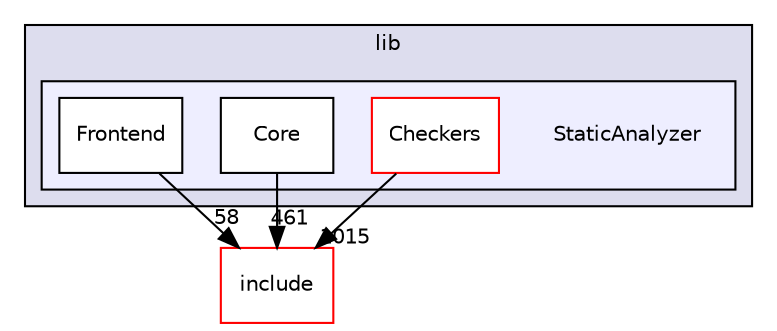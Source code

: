 digraph "lib/StaticAnalyzer" {
  bgcolor=transparent;
  compound=true
  node [ fontsize="10", fontname="Helvetica"];
  edge [ labelfontsize="10", labelfontname="Helvetica"];
  subgraph clusterdir_97aefd0d527b934f1d99a682da8fe6a9 {
    graph [ bgcolor="#ddddee", pencolor="black", label="lib" fontname="Helvetica", fontsize="10", URL="dir_97aefd0d527b934f1d99a682da8fe6a9.html"]
  subgraph clusterdir_5323669f7aaa7f9ff43db9a3c9e1bf2d {
    graph [ bgcolor="#eeeeff", pencolor="black", label="" URL="dir_5323669f7aaa7f9ff43db9a3c9e1bf2d.html"];
    dir_5323669f7aaa7f9ff43db9a3c9e1bf2d [shape=plaintext label="StaticAnalyzer"];
    dir_98a0d9a5a3820cce728a787f3e823141 [shape=box label="Checkers" color="red" fillcolor="white" style="filled" URL="dir_98a0d9a5a3820cce728a787f3e823141.html"];
    dir_865805a4b828c72a90e2b2ae360b5892 [shape=box label="Core" color="black" fillcolor="white" style="filled" URL="dir_865805a4b828c72a90e2b2ae360b5892.html"];
    dir_8563378ce86bf3f6780d276a08028035 [shape=box label="Frontend" color="black" fillcolor="white" style="filled" URL="dir_8563378ce86bf3f6780d276a08028035.html"];
  }
  }
  dir_d44c64559bbebec7f509842c48db8b23 [shape=box label="include" color="red" URL="dir_d44c64559bbebec7f509842c48db8b23.html"];
  dir_8563378ce86bf3f6780d276a08028035->dir_d44c64559bbebec7f509842c48db8b23 [headlabel="58", labeldistance=1.5 headhref="dir_000058_000001.html"];
  dir_865805a4b828c72a90e2b2ae360b5892->dir_d44c64559bbebec7f509842c48db8b23 [headlabel="461", labeldistance=1.5 headhref="dir_000057_000001.html"];
  dir_98a0d9a5a3820cce728a787f3e823141->dir_d44c64559bbebec7f509842c48db8b23 [headlabel="1015", labeldistance=1.5 headhref="dir_000056_000001.html"];
}
